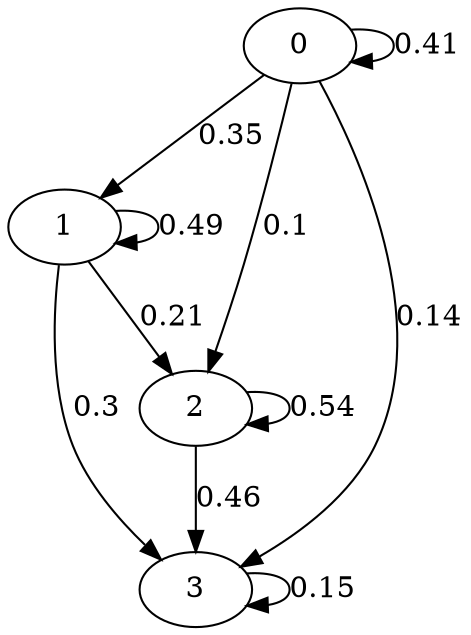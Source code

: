 digraph G {0 -> 0 [label="0.41"];0 -> 1 [label="0.35"];0 -> 2 [label="0.1"];0 -> 3 [label="0.14"];1 -> 1 [label="0.49"];1 -> 2 [label="0.21"];1 -> 3 [label="0.3"];2 -> 2 [label="0.54"];2 -> 3 [label="0.46"];3 -> 3 [label="0.15"];}